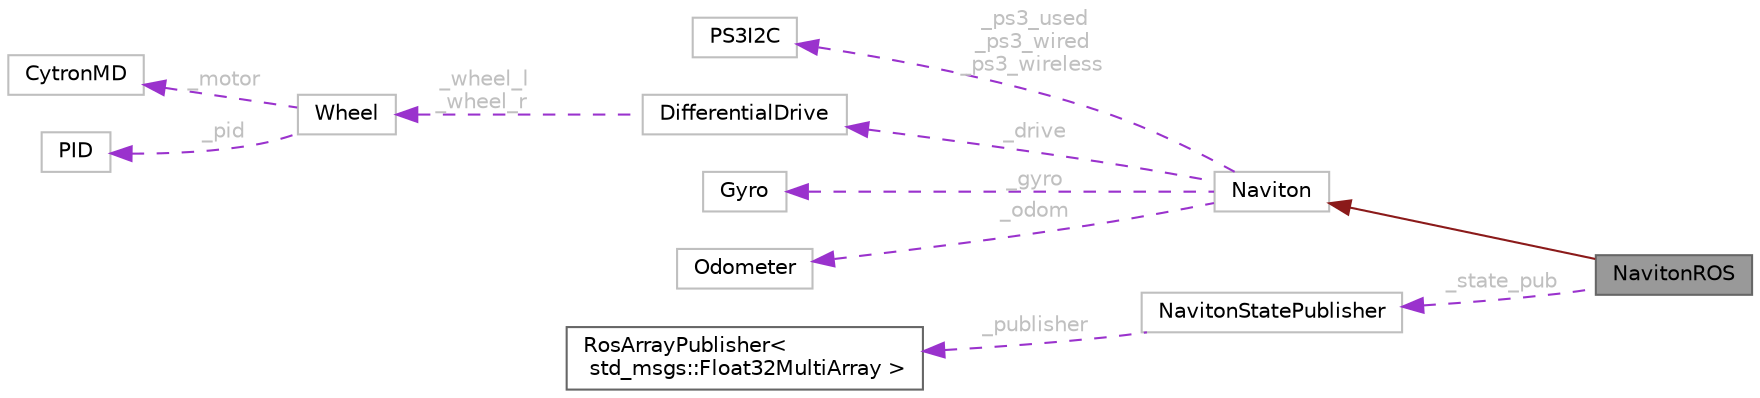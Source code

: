 digraph "NavitonROS"
{
 // LATEX_PDF_SIZE
  bgcolor="transparent";
  edge [fontname=Helvetica,fontsize=10,labelfontname=Helvetica,labelfontsize=10];
  node [fontname=Helvetica,fontsize=10,shape=box,height=0.2,width=0.4];
  rankdir="LR";
  Node1 [id="Node000001",label="NavitonROS",height=0.2,width=0.4,color="gray40", fillcolor="grey60", style="filled", fontcolor="black",tooltip=" "];
  Node2 -> Node1 [id="edge1_Node000001_Node000002",dir="back",color="firebrick4",style="solid",tooltip=" "];
  Node2 [id="Node000002",label="Naviton",height=0.2,width=0.4,color="grey75", fillcolor="white", style="filled",URL="$class_naviton.html",tooltip=" "];
  Node3 -> Node2 [id="edge2_Node000002_Node000003",dir="back",color="darkorchid3",style="dashed",tooltip=" ",label=" _ps3_used\n_ps3_wired\n_ps3_wireless",fontcolor="grey" ];
  Node3 [id="Node000003",label="PS3I2C",height=0.2,width=0.4,color="grey75", fillcolor="white", style="filled",URL="$class_p_s3_i2_c.html",tooltip=" "];
  Node4 -> Node2 [id="edge3_Node000002_Node000004",dir="back",color="darkorchid3",style="dashed",tooltip=" ",label=" _drive",fontcolor="grey" ];
  Node4 [id="Node000004",label="DifferentialDrive",height=0.2,width=0.4,color="grey75", fillcolor="white", style="filled",URL="$class_differential_drive.html",tooltip=" "];
  Node5 -> Node4 [id="edge4_Node000004_Node000005",dir="back",color="darkorchid3",style="dashed",tooltip=" ",label=" _wheel_l\n_wheel_r",fontcolor="grey" ];
  Node5 [id="Node000005",label="Wheel",height=0.2,width=0.4,color="grey75", fillcolor="white", style="filled",URL="$class_wheel.html",tooltip=" "];
  Node6 -> Node5 [id="edge5_Node000005_Node000006",dir="back",color="darkorchid3",style="dashed",tooltip=" ",label=" _motor",fontcolor="grey" ];
  Node6 [id="Node000006",label="CytronMD",height=0.2,width=0.4,color="grey75", fillcolor="white", style="filled",URL="$class_cytron_m_d.html",tooltip=" "];
  Node7 -> Node5 [id="edge6_Node000005_Node000007",dir="back",color="darkorchid3",style="dashed",tooltip=" ",label=" _pid",fontcolor="grey" ];
  Node7 [id="Node000007",label="PID",height=0.2,width=0.4,color="grey75", fillcolor="white", style="filled",URL="$class_p_i_d.html",tooltip=" "];
  Node8 -> Node2 [id="edge7_Node000002_Node000008",dir="back",color="darkorchid3",style="dashed",tooltip=" ",label=" _gyro",fontcolor="grey" ];
  Node8 [id="Node000008",label="Gyro",height=0.2,width=0.4,color="grey75", fillcolor="white", style="filled",URL="$class_gyro.html",tooltip=" "];
  Node9 -> Node2 [id="edge8_Node000002_Node000009",dir="back",color="darkorchid3",style="dashed",tooltip=" ",label=" _odom",fontcolor="grey" ];
  Node9 [id="Node000009",label="Odometer",height=0.2,width=0.4,color="grey75", fillcolor="white", style="filled",URL="$class_odometer.html",tooltip=" "];
  Node10 -> Node1 [id="edge9_Node000001_Node000010",dir="back",color="darkorchid3",style="dashed",tooltip=" ",label=" _state_pub",fontcolor="grey" ];
  Node10 [id="Node000010",label="NavitonStatePublisher",height=0.2,width=0.4,color="grey75", fillcolor="white", style="filled",URL="$class_naviton_state_publisher.html",tooltip=" "];
  Node11 -> Node10 [id="edge10_Node000010_Node000011",dir="back",color="darkorchid3",style="dashed",tooltip=" ",label=" _publisher",fontcolor="grey" ];
  Node11 [id="Node000011",label="RosArrayPublisher\<\l std_msgs::Float32MultiArray \>",height=0.2,width=0.4,color="gray40", fillcolor="white", style="filled",URL="$class_ros_array_publisher.html",tooltip=" "];
}
